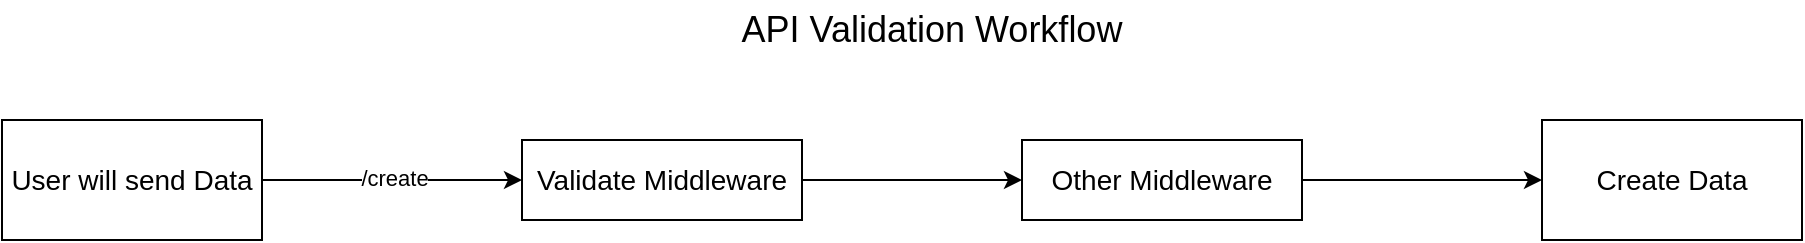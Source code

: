 <mxfile>
    <diagram id="A2YjkcyRRwJp2hYzEuG4" name="Page-1">
        <mxGraphModel dx="704" dy="-537" grid="1" gridSize="10" guides="1" tooltips="1" connect="1" arrows="1" fold="1" page="1" pageScale="1" pageWidth="850" pageHeight="1100" math="0" shadow="0">
            <root>
                <mxCell id="0"/>
                <mxCell id="1" parent="0"/>
                <mxCell id="3" value="&lt;font style=&quot;font-size: 18px;&quot;&gt;API Validation Workflow&lt;/font&gt;" style="text;html=1;strokeColor=none;fillColor=none;align=center;verticalAlign=middle;whiteSpace=wrap;rounded=0;" vertex="1" parent="1">
                    <mxGeometry x="1130" y="1240" width="210" height="30" as="geometry"/>
                </mxCell>
                <mxCell id="4" style="edgeStyle=orthogonalEdgeStyle;rounded=0;orthogonalLoop=1;jettySize=auto;html=1;entryX=0;entryY=0.5;entryDx=0;entryDy=0;" edge="1" parent="1" source="8" target="6">
                    <mxGeometry relative="1" as="geometry"/>
                </mxCell>
                <mxCell id="5" value="&lt;font style=&quot;font-size: 14px;&quot;&gt;User will send Data&lt;/font&gt;" style="rounded=0;whiteSpace=wrap;html=1;" vertex="1" parent="1">
                    <mxGeometry x="770" y="1300" width="130" height="60" as="geometry"/>
                </mxCell>
                <mxCell id="6" value="&lt;font style=&quot;font-size: 14px;&quot;&gt;Create Data&lt;/font&gt;" style="rounded=0;whiteSpace=wrap;html=1;" vertex="1" parent="1">
                    <mxGeometry x="1540" y="1300" width="130" height="60" as="geometry"/>
                </mxCell>
                <mxCell id="7" value="" style="edgeStyle=orthogonalEdgeStyle;rounded=0;orthogonalLoop=1;jettySize=auto;html=1;entryX=0;entryY=0.5;entryDx=0;entryDy=0;" edge="1" parent="1" source="11" target="8">
                    <mxGeometry relative="1" as="geometry">
                        <mxPoint x="900" y="1330" as="sourcePoint"/>
                        <mxPoint x="1540" y="1330" as="targetPoint"/>
                    </mxGeometry>
                </mxCell>
                <mxCell id="8" value="&lt;font style=&quot;font-size: 14px;&quot;&gt;Other Middleware&lt;/font&gt;" style="rounded=0;whiteSpace=wrap;html=1;" vertex="1" parent="1">
                    <mxGeometry x="1280" y="1310" width="140" height="40" as="geometry"/>
                </mxCell>
                <mxCell id="9" value="" style="edgeStyle=orthogonalEdgeStyle;rounded=0;orthogonalLoop=1;jettySize=auto;html=1;entryX=0;entryY=0.5;entryDx=0;entryDy=0;" edge="1" parent="1" source="5" target="11">
                    <mxGeometry relative="1" as="geometry">
                        <mxPoint x="900" y="1330" as="sourcePoint"/>
                        <mxPoint x="1280" y="1330" as="targetPoint"/>
                    </mxGeometry>
                </mxCell>
                <mxCell id="10" value="/create" style="edgeLabel;html=1;align=center;verticalAlign=middle;resizable=0;points=[];" connectable="0" vertex="1" parent="9">
                    <mxGeometry x="0.006" y="1" relative="1" as="geometry">
                        <mxPoint as="offset"/>
                    </mxGeometry>
                </mxCell>
                <mxCell id="11" value="&lt;font style=&quot;font-size: 14px;&quot;&gt;Validate Middleware&lt;/font&gt;" style="rounded=0;whiteSpace=wrap;html=1;" vertex="1" parent="1">
                    <mxGeometry x="1030" y="1310" width="140" height="40" as="geometry"/>
                </mxCell>
            </root>
        </mxGraphModel>
    </diagram>
</mxfile>